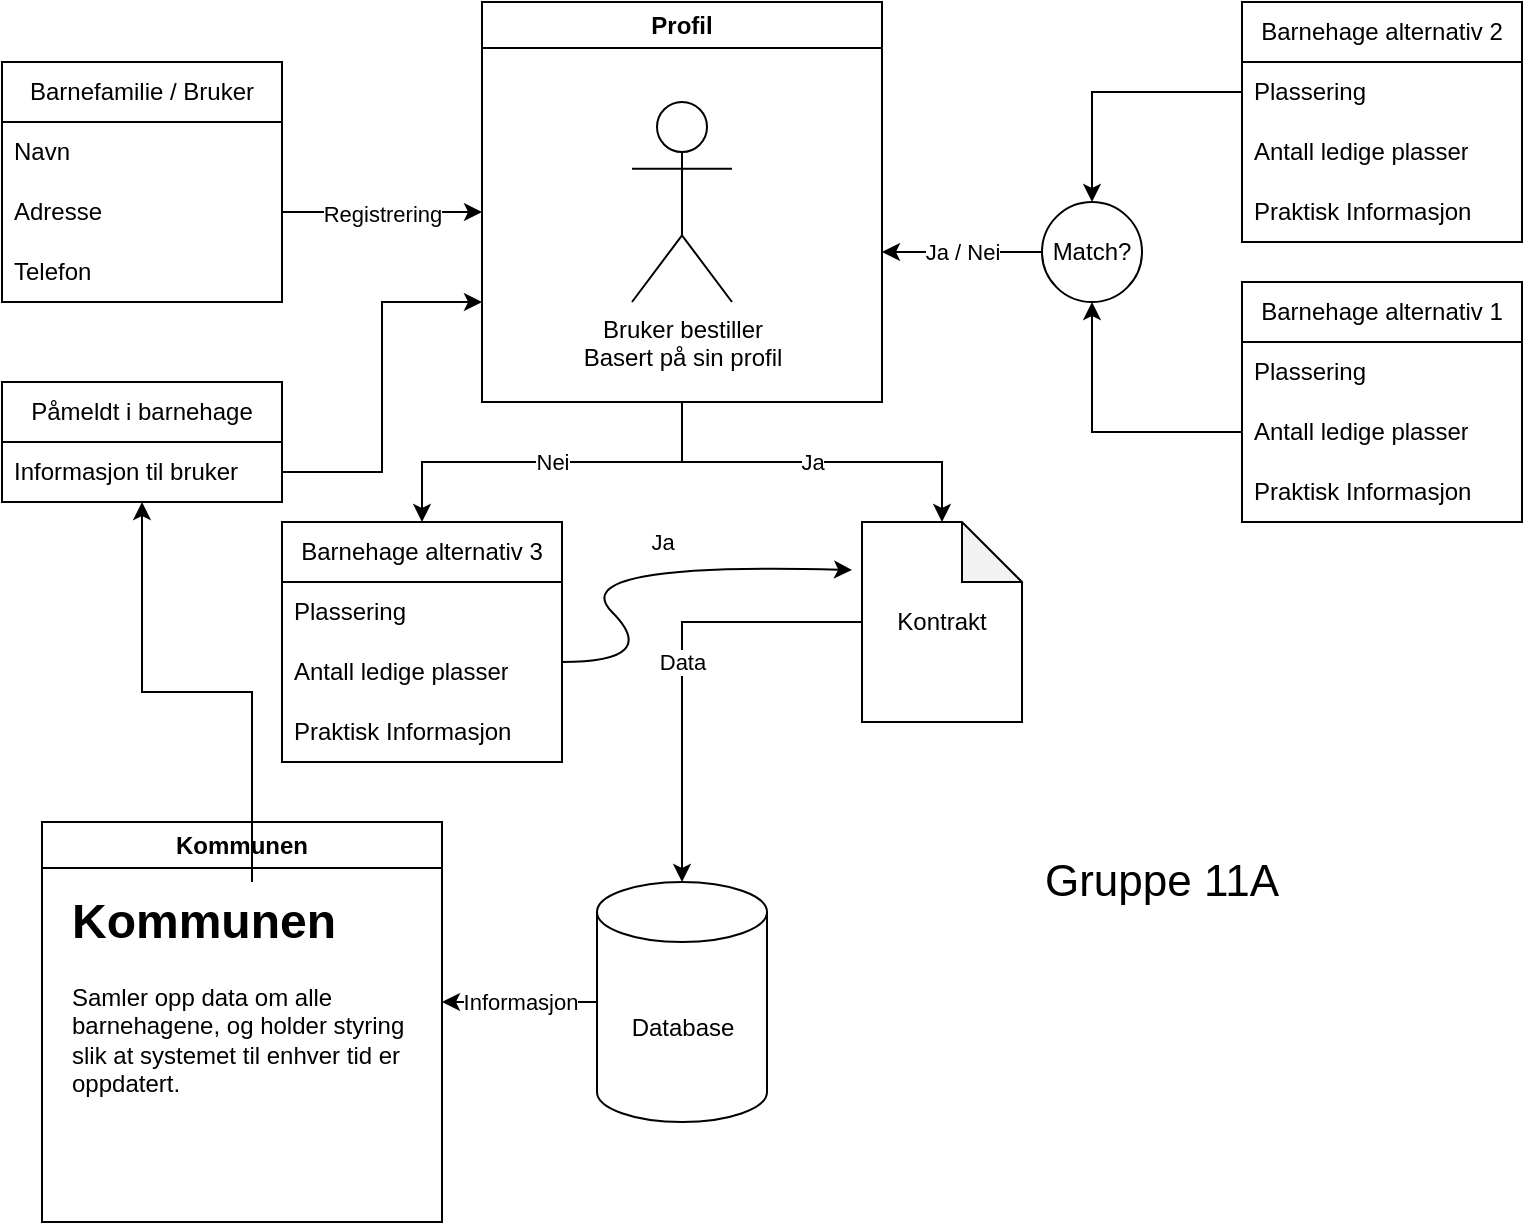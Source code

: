 <mxfile version="21.8.2" type="github">
  <diagram name="Page-1" id="VvuoPIJ9FSOECs0NZ8x5">
    <mxGraphModel dx="1593" dy="920" grid="1" gridSize="10" guides="1" tooltips="1" connect="1" arrows="1" fold="1" page="1" pageScale="1" pageWidth="827" pageHeight="1169" math="0" shadow="0">
      <root>
        <mxCell id="0" />
        <mxCell id="1" parent="0" />
        <mxCell id="3yBnmrFUzIpzyLVQCdMe-38" value="Barnefamilie / Bruker" style="swimlane;fontStyle=0;childLayout=stackLayout;horizontal=1;startSize=30;horizontalStack=0;resizeParent=1;resizeParentMax=0;resizeLast=0;collapsible=1;marginBottom=0;whiteSpace=wrap;html=1;" vertex="1" parent="1">
          <mxGeometry x="40" y="40" width="140" height="120" as="geometry" />
        </mxCell>
        <mxCell id="3yBnmrFUzIpzyLVQCdMe-39" value="Navn" style="text;strokeColor=none;fillColor=none;align=left;verticalAlign=middle;spacingLeft=4;spacingRight=4;overflow=hidden;points=[[0,0.5],[1,0.5]];portConstraint=eastwest;rotatable=0;whiteSpace=wrap;html=1;" vertex="1" parent="3yBnmrFUzIpzyLVQCdMe-38">
          <mxGeometry y="30" width="140" height="30" as="geometry" />
        </mxCell>
        <mxCell id="3yBnmrFUzIpzyLVQCdMe-50" value="Registrering" style="edgeStyle=orthogonalEdgeStyle;rounded=0;orthogonalLoop=1;jettySize=auto;html=1;" edge="1" parent="3yBnmrFUzIpzyLVQCdMe-38" source="3yBnmrFUzIpzyLVQCdMe-40">
          <mxGeometry relative="1" as="geometry">
            <mxPoint x="240" y="75" as="targetPoint" />
          </mxGeometry>
        </mxCell>
        <mxCell id="3yBnmrFUzIpzyLVQCdMe-40" value="Adresse" style="text;strokeColor=none;fillColor=none;align=left;verticalAlign=middle;spacingLeft=4;spacingRight=4;overflow=hidden;points=[[0,0.5],[1,0.5]];portConstraint=eastwest;rotatable=0;whiteSpace=wrap;html=1;" vertex="1" parent="3yBnmrFUzIpzyLVQCdMe-38">
          <mxGeometry y="60" width="140" height="30" as="geometry" />
        </mxCell>
        <mxCell id="3yBnmrFUzIpzyLVQCdMe-41" value="Telefon" style="text;strokeColor=none;fillColor=none;align=left;verticalAlign=middle;spacingLeft=4;spacingRight=4;overflow=hidden;points=[[0,0.5],[1,0.5]];portConstraint=eastwest;rotatable=0;whiteSpace=wrap;html=1;" vertex="1" parent="3yBnmrFUzIpzyLVQCdMe-38">
          <mxGeometry y="90" width="140" height="30" as="geometry" />
        </mxCell>
        <mxCell id="3yBnmrFUzIpzyLVQCdMe-68" value="Ja" style="edgeStyle=orthogonalEdgeStyle;rounded=0;orthogonalLoop=1;jettySize=auto;html=1;" edge="1" parent="1" source="3yBnmrFUzIpzyLVQCdMe-48" target="3yBnmrFUzIpzyLVQCdMe-67">
          <mxGeometry relative="1" as="geometry" />
        </mxCell>
        <mxCell id="3yBnmrFUzIpzyLVQCdMe-73" value="Nei" style="edgeStyle=orthogonalEdgeStyle;rounded=0;orthogonalLoop=1;jettySize=auto;html=1;entryX=0.5;entryY=0;entryDx=0;entryDy=0;" edge="1" parent="1" source="3yBnmrFUzIpzyLVQCdMe-48" target="3yBnmrFUzIpzyLVQCdMe-69">
          <mxGeometry relative="1" as="geometry" />
        </mxCell>
        <mxCell id="3yBnmrFUzIpzyLVQCdMe-48" value="Profil" style="swimlane;whiteSpace=wrap;html=1;" vertex="1" parent="1">
          <mxGeometry x="280" y="10" width="200" height="200" as="geometry" />
        </mxCell>
        <mxCell id="3yBnmrFUzIpzyLVQCdMe-49" value="Bruker bestiller&lt;br&gt;Basert på sin profil" style="shape=umlActor;verticalLabelPosition=bottom;verticalAlign=top;html=1;outlineConnect=0;" vertex="1" parent="3yBnmrFUzIpzyLVQCdMe-48">
          <mxGeometry x="75" y="50" width="50" height="100" as="geometry" />
        </mxCell>
        <mxCell id="3yBnmrFUzIpzyLVQCdMe-51" value="Barnehage alternativ 2" style="swimlane;fontStyle=0;childLayout=stackLayout;horizontal=1;startSize=30;horizontalStack=0;resizeParent=1;resizeParentMax=0;resizeLast=0;collapsible=1;marginBottom=0;whiteSpace=wrap;html=1;" vertex="1" parent="1">
          <mxGeometry x="660" y="10" width="140" height="120" as="geometry" />
        </mxCell>
        <mxCell id="3yBnmrFUzIpzyLVQCdMe-52" value="Plassering" style="text;strokeColor=none;fillColor=none;align=left;verticalAlign=middle;spacingLeft=4;spacingRight=4;overflow=hidden;points=[[0,0.5],[1,0.5]];portConstraint=eastwest;rotatable=0;whiteSpace=wrap;html=1;" vertex="1" parent="3yBnmrFUzIpzyLVQCdMe-51">
          <mxGeometry y="30" width="140" height="30" as="geometry" />
        </mxCell>
        <mxCell id="3yBnmrFUzIpzyLVQCdMe-53" value="Antall ledige plasser" style="text;strokeColor=none;fillColor=none;align=left;verticalAlign=middle;spacingLeft=4;spacingRight=4;overflow=hidden;points=[[0,0.5],[1,0.5]];portConstraint=eastwest;rotatable=0;whiteSpace=wrap;html=1;" vertex="1" parent="3yBnmrFUzIpzyLVQCdMe-51">
          <mxGeometry y="60" width="140" height="30" as="geometry" />
        </mxCell>
        <mxCell id="3yBnmrFUzIpzyLVQCdMe-54" value="Praktisk Informasjon" style="text;strokeColor=none;fillColor=none;align=left;verticalAlign=middle;spacingLeft=4;spacingRight=4;overflow=hidden;points=[[0,0.5],[1,0.5]];portConstraint=eastwest;rotatable=0;whiteSpace=wrap;html=1;" vertex="1" parent="3yBnmrFUzIpzyLVQCdMe-51">
          <mxGeometry y="90" width="140" height="30" as="geometry" />
        </mxCell>
        <mxCell id="3yBnmrFUzIpzyLVQCdMe-55" value="Barnehage alternativ 1" style="swimlane;fontStyle=0;childLayout=stackLayout;horizontal=1;startSize=30;horizontalStack=0;resizeParent=1;resizeParentMax=0;resizeLast=0;collapsible=1;marginBottom=0;whiteSpace=wrap;html=1;" vertex="1" parent="1">
          <mxGeometry x="660" y="150" width="140" height="120" as="geometry" />
        </mxCell>
        <mxCell id="3yBnmrFUzIpzyLVQCdMe-56" value="Plassering" style="text;strokeColor=none;fillColor=none;align=left;verticalAlign=middle;spacingLeft=4;spacingRight=4;overflow=hidden;points=[[0,0.5],[1,0.5]];portConstraint=eastwest;rotatable=0;whiteSpace=wrap;html=1;" vertex="1" parent="3yBnmrFUzIpzyLVQCdMe-55">
          <mxGeometry y="30" width="140" height="30" as="geometry" />
        </mxCell>
        <mxCell id="3yBnmrFUzIpzyLVQCdMe-57" value="Antall ledige plasser" style="text;strokeColor=none;fillColor=none;align=left;verticalAlign=middle;spacingLeft=4;spacingRight=4;overflow=hidden;points=[[0,0.5],[1,0.5]];portConstraint=eastwest;rotatable=0;whiteSpace=wrap;html=1;" vertex="1" parent="3yBnmrFUzIpzyLVQCdMe-55">
          <mxGeometry y="60" width="140" height="30" as="geometry" />
        </mxCell>
        <mxCell id="3yBnmrFUzIpzyLVQCdMe-58" value="Praktisk Informasjon" style="text;strokeColor=none;fillColor=none;align=left;verticalAlign=middle;spacingLeft=4;spacingRight=4;overflow=hidden;points=[[0,0.5],[1,0.5]];portConstraint=eastwest;rotatable=0;whiteSpace=wrap;html=1;" vertex="1" parent="3yBnmrFUzIpzyLVQCdMe-55">
          <mxGeometry y="90" width="140" height="30" as="geometry" />
        </mxCell>
        <mxCell id="3yBnmrFUzIpzyLVQCdMe-62" value="Ja / Nei" style="edgeStyle=orthogonalEdgeStyle;rounded=0;orthogonalLoop=1;jettySize=auto;html=1;" edge="1" parent="1" source="3yBnmrFUzIpzyLVQCdMe-59">
          <mxGeometry relative="1" as="geometry">
            <mxPoint x="480" y="135" as="targetPoint" />
          </mxGeometry>
        </mxCell>
        <mxCell id="3yBnmrFUzIpzyLVQCdMe-59" value="Match?" style="ellipse;whiteSpace=wrap;html=1;" vertex="1" parent="1">
          <mxGeometry x="560" y="110" width="50" height="50" as="geometry" />
        </mxCell>
        <mxCell id="3yBnmrFUzIpzyLVQCdMe-60" style="edgeStyle=orthogonalEdgeStyle;rounded=0;orthogonalLoop=1;jettySize=auto;html=1;entryX=0.5;entryY=1;entryDx=0;entryDy=0;" edge="1" parent="1" source="3yBnmrFUzIpzyLVQCdMe-57" target="3yBnmrFUzIpzyLVQCdMe-59">
          <mxGeometry relative="1" as="geometry" />
        </mxCell>
        <mxCell id="3yBnmrFUzIpzyLVQCdMe-61" style="edgeStyle=orthogonalEdgeStyle;rounded=0;orthogonalLoop=1;jettySize=auto;html=1;entryX=0.5;entryY=0;entryDx=0;entryDy=0;" edge="1" parent="1" source="3yBnmrFUzIpzyLVQCdMe-52" target="3yBnmrFUzIpzyLVQCdMe-59">
          <mxGeometry relative="1" as="geometry" />
        </mxCell>
        <mxCell id="3yBnmrFUzIpzyLVQCdMe-75" value="Data" style="edgeStyle=orthogonalEdgeStyle;rounded=0;orthogonalLoop=1;jettySize=auto;html=1;" edge="1" parent="1" source="3yBnmrFUzIpzyLVQCdMe-67" target="3yBnmrFUzIpzyLVQCdMe-74">
          <mxGeometry relative="1" as="geometry" />
        </mxCell>
        <mxCell id="3yBnmrFUzIpzyLVQCdMe-67" value="Kontrakt" style="shape=note;whiteSpace=wrap;html=1;backgroundOutline=1;darkOpacity=0.05;" vertex="1" parent="1">
          <mxGeometry x="470" y="270" width="80" height="100" as="geometry" />
        </mxCell>
        <mxCell id="3yBnmrFUzIpzyLVQCdMe-69" value="Barnehage alternativ 3" style="swimlane;fontStyle=0;childLayout=stackLayout;horizontal=1;startSize=30;horizontalStack=0;resizeParent=1;resizeParentMax=0;resizeLast=0;collapsible=1;marginBottom=0;whiteSpace=wrap;html=1;" vertex="1" parent="1">
          <mxGeometry x="180" y="270" width="140" height="120" as="geometry" />
        </mxCell>
        <mxCell id="3yBnmrFUzIpzyLVQCdMe-70" value="Plassering" style="text;strokeColor=none;fillColor=none;align=left;verticalAlign=middle;spacingLeft=4;spacingRight=4;overflow=hidden;points=[[0,0.5],[1,0.5]];portConstraint=eastwest;rotatable=0;whiteSpace=wrap;html=1;" vertex="1" parent="3yBnmrFUzIpzyLVQCdMe-69">
          <mxGeometry y="30" width="140" height="30" as="geometry" />
        </mxCell>
        <mxCell id="3yBnmrFUzIpzyLVQCdMe-71" value="Antall ledige plasser" style="text;strokeColor=none;fillColor=none;align=left;verticalAlign=middle;spacingLeft=4;spacingRight=4;overflow=hidden;points=[[0,0.5],[1,0.5]];portConstraint=eastwest;rotatable=0;whiteSpace=wrap;html=1;" vertex="1" parent="3yBnmrFUzIpzyLVQCdMe-69">
          <mxGeometry y="60" width="140" height="30" as="geometry" />
        </mxCell>
        <mxCell id="3yBnmrFUzIpzyLVQCdMe-72" value="Praktisk Informasjon" style="text;strokeColor=none;fillColor=none;align=left;verticalAlign=middle;spacingLeft=4;spacingRight=4;overflow=hidden;points=[[0,0.5],[1,0.5]];portConstraint=eastwest;rotatable=0;whiteSpace=wrap;html=1;" vertex="1" parent="3yBnmrFUzIpzyLVQCdMe-69">
          <mxGeometry y="90" width="140" height="30" as="geometry" />
        </mxCell>
        <mxCell id="3yBnmrFUzIpzyLVQCdMe-81" value="Informasjon" style="edgeStyle=orthogonalEdgeStyle;rounded=0;orthogonalLoop=1;jettySize=auto;html=1;entryX=1;entryY=0.5;entryDx=0;entryDy=0;" edge="1" parent="1" source="3yBnmrFUzIpzyLVQCdMe-74" target="3yBnmrFUzIpzyLVQCdMe-80">
          <mxGeometry relative="1" as="geometry" />
        </mxCell>
        <mxCell id="3yBnmrFUzIpzyLVQCdMe-74" value="Database" style="shape=cylinder3;whiteSpace=wrap;html=1;boundedLbl=1;backgroundOutline=1;size=15;" vertex="1" parent="1">
          <mxGeometry x="337.5" y="450" width="85" height="120" as="geometry" />
        </mxCell>
        <mxCell id="3yBnmrFUzIpzyLVQCdMe-78" value="Ja" style="curved=1;endArrow=classic;html=1;rounded=0;entryX=-0.062;entryY=0.24;entryDx=0;entryDy=0;entryPerimeter=0;" edge="1" parent="1" target="3yBnmrFUzIpzyLVQCdMe-67">
          <mxGeometry x="0.282" y="11" width="50" height="50" relative="1" as="geometry">
            <mxPoint x="320" y="340" as="sourcePoint" />
            <mxPoint x="370" y="290" as="targetPoint" />
            <Array as="points">
              <mxPoint x="370" y="340" />
              <mxPoint x="320" y="290" />
            </Array>
            <mxPoint as="offset" />
          </mxGeometry>
        </mxCell>
        <mxCell id="3yBnmrFUzIpzyLVQCdMe-79" value="Kommunen" style="swimlane;whiteSpace=wrap;html=1;" vertex="1" parent="1">
          <mxGeometry x="60" y="420" width="200" height="200" as="geometry" />
        </mxCell>
        <mxCell id="3yBnmrFUzIpzyLVQCdMe-80" value="&lt;h1&gt;Kommunen&lt;/h1&gt;&lt;div&gt;Samler opp data om alle barnehagene, og holder styring slik at systemet til enhver tid er oppdatert.&lt;/div&gt;" style="text;html=1;strokeColor=none;fillColor=none;spacing=5;spacingTop=-20;whiteSpace=wrap;overflow=hidden;rounded=0;" vertex="1" parent="3yBnmrFUzIpzyLVQCdMe-79">
          <mxGeometry x="10" y="30" width="190" height="120" as="geometry" />
        </mxCell>
        <mxCell id="3yBnmrFUzIpzyLVQCdMe-82" value="Påmeldt i barnehage" style="swimlane;fontStyle=0;childLayout=stackLayout;horizontal=1;startSize=30;horizontalStack=0;resizeParent=1;resizeParentMax=0;resizeLast=0;collapsible=1;marginBottom=0;whiteSpace=wrap;html=1;" vertex="1" parent="1">
          <mxGeometry x="40" y="200" width="140" height="60" as="geometry" />
        </mxCell>
        <mxCell id="3yBnmrFUzIpzyLVQCdMe-83" value="Informasjon til bruker" style="text;strokeColor=none;fillColor=none;align=left;verticalAlign=middle;spacingLeft=4;spacingRight=4;overflow=hidden;points=[[0,0.5],[1,0.5]];portConstraint=eastwest;rotatable=0;whiteSpace=wrap;html=1;" vertex="1" parent="3yBnmrFUzIpzyLVQCdMe-82">
          <mxGeometry y="30" width="140" height="30" as="geometry" />
        </mxCell>
        <mxCell id="3yBnmrFUzIpzyLVQCdMe-100" style="edgeStyle=orthogonalEdgeStyle;rounded=0;orthogonalLoop=1;jettySize=auto;html=1;entryX=0.5;entryY=1;entryDx=0;entryDy=0;" edge="1" parent="1" source="3yBnmrFUzIpzyLVQCdMe-80" target="3yBnmrFUzIpzyLVQCdMe-82">
          <mxGeometry relative="1" as="geometry" />
        </mxCell>
        <mxCell id="3yBnmrFUzIpzyLVQCdMe-101" style="edgeStyle=orthogonalEdgeStyle;rounded=0;orthogonalLoop=1;jettySize=auto;html=1;entryX=0;entryY=0.75;entryDx=0;entryDy=0;" edge="1" parent="1" source="3yBnmrFUzIpzyLVQCdMe-83" target="3yBnmrFUzIpzyLVQCdMe-48">
          <mxGeometry relative="1" as="geometry" />
        </mxCell>
        <mxCell id="3yBnmrFUzIpzyLVQCdMe-102" value="&lt;font style=&quot;font-size: 22px;&quot;&gt;Gruppe 11A&lt;/font&gt;" style="text;html=1;strokeColor=none;fillColor=none;align=center;verticalAlign=middle;whiteSpace=wrap;rounded=0;" vertex="1" parent="1">
          <mxGeometry x="550" y="410" width="140" height="80" as="geometry" />
        </mxCell>
      </root>
    </mxGraphModel>
  </diagram>
</mxfile>
